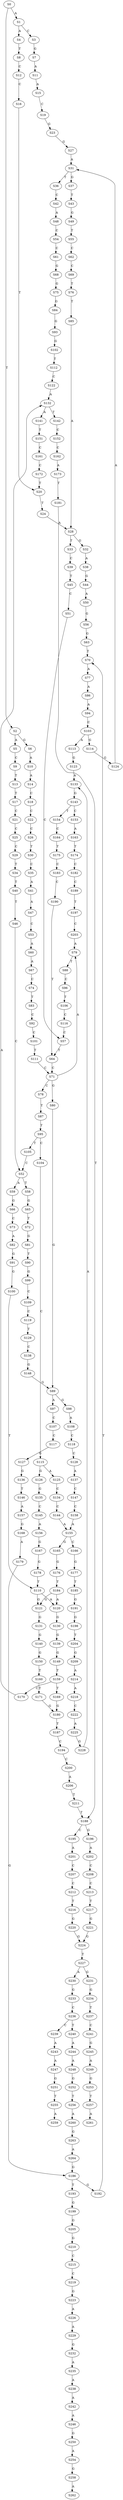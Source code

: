 strict digraph  {
	S0 -> S1 [ label = A ];
	S0 -> S2 [ label = T ];
	S1 -> S3 [ label = C ];
	S1 -> S4 [ label = A ];
	S2 -> S5 [ label = A ];
	S2 -> S6 [ label = G ];
	S3 -> S7 [ label = G ];
	S4 -> S8 [ label = T ];
	S5 -> S9 [ label = C ];
	S6 -> S10 [ label = A ];
	S7 -> S11 [ label = A ];
	S8 -> S12 [ label = C ];
	S9 -> S13 [ label = T ];
	S10 -> S14 [ label = A ];
	S11 -> S15 [ label = A ];
	S12 -> S16 [ label = C ];
	S13 -> S17 [ label = T ];
	S14 -> S18 [ label = C ];
	S15 -> S19 [ label = C ];
	S16 -> S20 [ label = T ];
	S17 -> S21 [ label = C ];
	S18 -> S22 [ label = C ];
	S19 -> S23 [ label = G ];
	S20 -> S24 [ label = T ];
	S21 -> S25 [ label = C ];
	S22 -> S26 [ label = C ];
	S23 -> S27 [ label = G ];
	S24 -> S28 [ label = A ];
	S25 -> S29 [ label = C ];
	S26 -> S30 [ label = T ];
	S27 -> S31 [ label = A ];
	S28 -> S32 [ label = G ];
	S28 -> S33 [ label = T ];
	S29 -> S34 [ label = T ];
	S30 -> S35 [ label = C ];
	S31 -> S36 [ label = T ];
	S31 -> S37 [ label = G ];
	S32 -> S38 [ label = A ];
	S33 -> S39 [ label = C ];
	S34 -> S40 [ label = T ];
	S35 -> S41 [ label = A ];
	S36 -> S42 [ label = C ];
	S37 -> S43 [ label = T ];
	S38 -> S44 [ label = G ];
	S39 -> S45 [ label = T ];
	S40 -> S46 [ label = T ];
	S41 -> S47 [ label = A ];
	S42 -> S48 [ label = A ];
	S43 -> S49 [ label = G ];
	S44 -> S50 [ label = A ];
	S45 -> S51 [ label = C ];
	S46 -> S52 [ label = C ];
	S47 -> S53 [ label = C ];
	S48 -> S54 [ label = C ];
	S49 -> S55 [ label = T ];
	S50 -> S56 [ label = G ];
	S51 -> S57 [ label = C ];
	S52 -> S58 [ label = T ];
	S52 -> S59 [ label = A ];
	S53 -> S60 [ label = A ];
	S54 -> S61 [ label = C ];
	S55 -> S62 [ label = C ];
	S56 -> S63 [ label = G ];
	S57 -> S64 [ label = T ];
	S58 -> S65 [ label = G ];
	S59 -> S66 [ label = G ];
	S60 -> S67 [ label = A ];
	S61 -> S68 [ label = G ];
	S62 -> S69 [ label = C ];
	S63 -> S70 [ label = T ];
	S64 -> S71 [ label = C ];
	S65 -> S72 [ label = T ];
	S66 -> S73 [ label = C ];
	S67 -> S74 [ label = C ];
	S68 -> S75 [ label = G ];
	S69 -> S76 [ label = T ];
	S70 -> S77 [ label = A ];
	S71 -> S78 [ label = C ];
	S71 -> S79 [ label = A ];
	S71 -> S80 [ label = G ];
	S72 -> S81 [ label = G ];
	S73 -> S82 [ label = A ];
	S74 -> S83 [ label = T ];
	S75 -> S84 [ label = G ];
	S76 -> S85 [ label = T ];
	S77 -> S86 [ label = A ];
	S78 -> S87 [ label = T ];
	S79 -> S88 [ label = T ];
	S80 -> S89 [ label = G ];
	S81 -> S90 [ label = T ];
	S82 -> S91 [ label = G ];
	S83 -> S92 [ label = C ];
	S84 -> S93 [ label = G ];
	S85 -> S28 [ label = A ];
	S86 -> S94 [ label = A ];
	S87 -> S95 [ label = T ];
	S88 -> S96 [ label = C ];
	S89 -> S97 [ label = A ];
	S89 -> S98 [ label = G ];
	S90 -> S99 [ label = G ];
	S91 -> S100 [ label = G ];
	S92 -> S101 [ label = C ];
	S93 -> S102 [ label = G ];
	S94 -> S103 [ label = C ];
	S95 -> S104 [ label = C ];
	S95 -> S105 [ label = T ];
	S96 -> S106 [ label = T ];
	S97 -> S107 [ label = C ];
	S98 -> S108 [ label = A ];
	S99 -> S109 [ label = C ];
	S100 -> S110 [ label = T ];
	S101 -> S111 [ label = T ];
	S102 -> S112 [ label = T ];
	S103 -> S113 [ label = A ];
	S103 -> S114 [ label = G ];
	S104 -> S115 [ label = C ];
	S105 -> S52 [ label = C ];
	S106 -> S116 [ label = C ];
	S107 -> S117 [ label = C ];
	S108 -> S118 [ label = C ];
	S109 -> S119 [ label = C ];
	S110 -> S120 [ label = A ];
	S110 -> S121 [ label = G ];
	S111 -> S71 [ label = C ];
	S112 -> S122 [ label = C ];
	S113 -> S123 [ label = G ];
	S114 -> S124 [ label = G ];
	S115 -> S125 [ label = A ];
	S115 -> S126 [ label = G ];
	S116 -> S57 [ label = C ];
	S117 -> S127 [ label = G ];
	S118 -> S128 [ label = C ];
	S119 -> S129 [ label = T ];
	S120 -> S130 [ label = G ];
	S121 -> S131 [ label = G ];
	S122 -> S132 [ label = A ];
	S123 -> S133 [ label = A ];
	S124 -> S31 [ label = A ];
	S125 -> S134 [ label = C ];
	S126 -> S135 [ label = G ];
	S127 -> S136 [ label = G ];
	S128 -> S137 [ label = A ];
	S129 -> S138 [ label = C ];
	S130 -> S139 [ label = G ];
	S131 -> S140 [ label = G ];
	S132 -> S141 [ label = A ];
	S132 -> S142 [ label = T ];
	S133 -> S143 [ label = G ];
	S134 -> S144 [ label = C ];
	S135 -> S145 [ label = C ];
	S136 -> S146 [ label = T ];
	S137 -> S147 [ label = C ];
	S138 -> S148 [ label = G ];
	S139 -> S149 [ label = G ];
	S140 -> S150 [ label = G ];
	S141 -> S151 [ label = T ];
	S142 -> S152 [ label = C ];
	S143 -> S153 [ label = C ];
	S143 -> S154 [ label = T ];
	S144 -> S155 [ label = A ];
	S145 -> S156 [ label = A ];
	S146 -> S157 [ label = A ];
	S147 -> S158 [ label = C ];
	S148 -> S89 [ label = G ];
	S149 -> S159 [ label = T ];
	S150 -> S160 [ label = T ];
	S151 -> S161 [ label = C ];
	S152 -> S162 [ label = C ];
	S153 -> S163 [ label = A ];
	S154 -> S164 [ label = C ];
	S155 -> S165 [ label = G ];
	S155 -> S166 [ label = C ];
	S156 -> S167 [ label = G ];
	S157 -> S168 [ label = G ];
	S158 -> S155 [ label = A ];
	S159 -> S169 [ label = T ];
	S159 -> S170 [ label = C ];
	S160 -> S171 [ label = T ];
	S161 -> S172 [ label = C ];
	S162 -> S173 [ label = A ];
	S163 -> S174 [ label = T ];
	S164 -> S175 [ label = T ];
	S165 -> S176 [ label = G ];
	S166 -> S177 [ label = G ];
	S167 -> S178 [ label = G ];
	S168 -> S179 [ label = A ];
	S169 -> S180 [ label = G ];
	S170 -> S132 [ label = A ];
	S171 -> S180 [ label = G ];
	S172 -> S20 [ label = T ];
	S173 -> S181 [ label = T ];
	S174 -> S182 [ label = C ];
	S175 -> S183 [ label = C ];
	S176 -> S184 [ label = T ];
	S177 -> S185 [ label = T ];
	S178 -> S110 [ label = T ];
	S179 -> S186 [ label = G ];
	S180 -> S187 [ label = T ];
	S181 -> S188 [ label = T ];
	S182 -> S189 [ label = C ];
	S183 -> S190 [ label = C ];
	S184 -> S121 [ label = G ];
	S184 -> S120 [ label = A ];
	S185 -> S191 [ label = G ];
	S186 -> S192 [ label = G ];
	S186 -> S193 [ label = T ];
	S187 -> S194 [ label = C ];
	S188 -> S195 [ label = C ];
	S188 -> S196 [ label = G ];
	S189 -> S197 [ label = T ];
	S190 -> S64 [ label = T ];
	S191 -> S198 [ label = G ];
	S192 -> S70 [ label = T ];
	S193 -> S199 [ label = G ];
	S194 -> S200 [ label = C ];
	S195 -> S201 [ label = A ];
	S196 -> S202 [ label = A ];
	S197 -> S203 [ label = C ];
	S198 -> S204 [ label = T ];
	S199 -> S205 [ label = G ];
	S200 -> S206 [ label = A ];
	S201 -> S207 [ label = C ];
	S202 -> S208 [ label = C ];
	S203 -> S79 [ label = A ];
	S204 -> S209 [ label = G ];
	S205 -> S210 [ label = G ];
	S206 -> S211 [ label = T ];
	S207 -> S212 [ label = C ];
	S208 -> S213 [ label = C ];
	S209 -> S214 [ label = A ];
	S210 -> S215 [ label = C ];
	S211 -> S188 [ label = T ];
	S212 -> S216 [ label = T ];
	S213 -> S217 [ label = T ];
	S214 -> S218 [ label = A ];
	S215 -> S219 [ label = C ];
	S216 -> S220 [ label = G ];
	S217 -> S221 [ label = G ];
	S218 -> S222 [ label = C ];
	S219 -> S223 [ label = G ];
	S220 -> S224 [ label = G ];
	S221 -> S224 [ label = G ];
	S222 -> S225 [ label = A ];
	S223 -> S226 [ label = A ];
	S224 -> S227 [ label = T ];
	S225 -> S228 [ label = G ];
	S226 -> S229 [ label = A ];
	S227 -> S230 [ label = A ];
	S227 -> S231 [ label = G ];
	S228 -> S133 [ label = A ];
	S229 -> S232 [ label = G ];
	S230 -> S233 [ label = G ];
	S231 -> S234 [ label = G ];
	S232 -> S235 [ label = A ];
	S233 -> S236 [ label = C ];
	S234 -> S237 [ label = T ];
	S235 -> S238 [ label = A ];
	S236 -> S239 [ label = C ];
	S236 -> S240 [ label = T ];
	S237 -> S241 [ label = C ];
	S238 -> S242 [ label = A ];
	S239 -> S243 [ label = A ];
	S240 -> S244 [ label = A ];
	S241 -> S245 [ label = G ];
	S242 -> S246 [ label = A ];
	S243 -> S247 [ label = A ];
	S244 -> S248 [ label = A ];
	S245 -> S249 [ label = A ];
	S246 -> S250 [ label = G ];
	S247 -> S251 [ label = G ];
	S248 -> S252 [ label = G ];
	S249 -> S253 [ label = G ];
	S250 -> S254 [ label = A ];
	S251 -> S255 [ label = T ];
	S252 -> S256 [ label = T ];
	S253 -> S257 [ label = T ];
	S254 -> S258 [ label = G ];
	S255 -> S259 [ label = A ];
	S256 -> S260 [ label = A ];
	S257 -> S261 [ label = A ];
	S258 -> S262 [ label = A ];
	S260 -> S263 [ label = G ];
	S263 -> S264 [ label = A ];
	S264 -> S186 [ label = G ];
}
